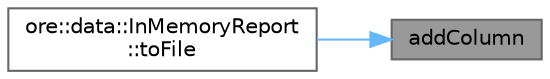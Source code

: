 digraph "addColumn"
{
 // INTERACTIVE_SVG=YES
 // LATEX_PDF_SIZE
  bgcolor="transparent";
  edge [fontname=Helvetica,fontsize=10,labelfontname=Helvetica,labelfontsize=10];
  node [fontname=Helvetica,fontsize=10,shape=box,height=0.2,width=0.4];
  rankdir="RL";
  Node1 [label="addColumn",height=0.2,width=0.4,color="gray40", fillcolor="grey60", style="filled", fontcolor="black",tooltip=" "];
  Node1 -> Node2 [dir="back",color="steelblue1",style="solid"];
  Node2 [label="ore::data::InMemoryReport\l::toFile",height=0.2,width=0.4,color="grey40", fillcolor="white", style="filled",URL="$classore_1_1data_1_1_in_memory_report.html#abe91a6caf015cdc4c4e53c3f03dcc103",tooltip=" "];
}
